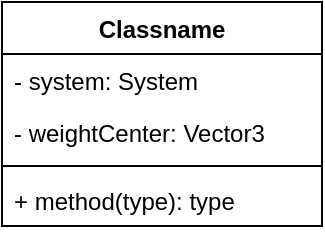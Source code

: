 <mxfile version="13.6.5" pages="2">
    <diagram id="exn9D95jNHyNveebr-l9" name="Page-1">
        <mxGraphModel dx="380" dy="183" grid="1" gridSize="10" guides="1" tooltips="1" connect="1" arrows="1" fold="1" page="1" pageScale="1" pageWidth="827" pageHeight="1169" math="0" shadow="0">
            <root>
                <mxCell id="0"/>
                <mxCell id="1" parent="0"/>
                <mxCell id="2" value="Classname" style="swimlane;fontStyle=1;align=center;verticalAlign=top;childLayout=stackLayout;horizontal=1;startSize=26;horizontalStack=0;resizeParent=1;resizeParentMax=0;resizeLast=0;collapsible=1;marginBottom=0;" vertex="1" parent="1">
                    <mxGeometry x="270" y="140" width="160" height="112" as="geometry"/>
                </mxCell>
                <mxCell id="3" value="- system: System" style="text;strokeColor=none;fillColor=none;align=left;verticalAlign=top;spacingLeft=4;spacingRight=4;overflow=hidden;rotatable=0;points=[[0,0.5],[1,0.5]];portConstraint=eastwest;" vertex="1" parent="2">
                    <mxGeometry y="26" width="160" height="26" as="geometry"/>
                </mxCell>
                <mxCell id="6" value="- weightCenter: Vector3" style="text;strokeColor=none;fillColor=none;align=left;verticalAlign=top;spacingLeft=4;spacingRight=4;overflow=hidden;rotatable=0;points=[[0,0.5],[1,0.5]];portConstraint=eastwest;" vertex="1" parent="2">
                    <mxGeometry y="52" width="160" height="26" as="geometry"/>
                </mxCell>
                <mxCell id="4" value="" style="line;strokeWidth=1;fillColor=none;align=left;verticalAlign=middle;spacingTop=-1;spacingLeft=3;spacingRight=3;rotatable=0;labelPosition=right;points=[];portConstraint=eastwest;" vertex="1" parent="2">
                    <mxGeometry y="78" width="160" height="8" as="geometry"/>
                </mxCell>
                <mxCell id="5" value="+ method(type): type" style="text;strokeColor=none;fillColor=none;align=left;verticalAlign=top;spacingLeft=4;spacingRight=4;overflow=hidden;rotatable=0;points=[[0,0.5],[1,0.5]];portConstraint=eastwest;" vertex="1" parent="2">
                    <mxGeometry y="86" width="160" height="26" as="geometry"/>
                </mxCell>
            </root>
        </mxGraphModel>
    </diagram>
    <diagram id="iE9Q7EgRRRHPWen0aIjd" name="object">
        <mxGraphModel dx="380" dy="226" grid="1" gridSize="10" guides="1" tooltips="1" connect="1" arrows="1" fold="1" page="1" pageScale="1" pageWidth="827" pageHeight="1169" math="0" shadow="0">
            <root>
                <mxCell id="F4oK7eHRLu9qCu0cn15Q-0"/>
                <mxCell id="F4oK7eHRLu9qCu0cn15Q-1" parent="F4oK7eHRLu9qCu0cn15Q-0"/>
                <mxCell id="F4oK7eHRLu9qCu0cn15Q-2" value="&lt;p style=&quot;margin: 0px ; margin-top: 4px ; text-align: center ; text-decoration: underline&quot;&gt;&lt;b&gt;Atomic: Mesh&lt;/b&gt;&lt;/p&gt;&lt;hr&gt;&lt;p style=&quot;margin: 0px ; margin-left: 8px&quot;&gt;name: string&lt;/p&gt;" style="verticalAlign=top;align=left;overflow=fill;fontSize=12;fontFamily=Helvetica;html=1;" vertex="1" parent="F4oK7eHRLu9qCu0cn15Q-1">
                    <mxGeometry x="190" y="370" width="160" height="90" as="geometry"/>
                </mxCell>
                <mxCell id="F4oK7eHRLu9qCu0cn15Q-14" style="edgeStyle=orthogonalEdgeStyle;rounded=0;orthogonalLoop=1;jettySize=auto;html=1;entryX=0.5;entryY=1;entryDx=0;entryDy=0;" edge="1" parent="F4oK7eHRLu9qCu0cn15Q-1" source="F4oK7eHRLu9qCu0cn15Q-4" target="F4oK7eHRLu9qCu0cn15Q-13">
                    <mxGeometry relative="1" as="geometry"/>
                </mxCell>
                <mxCell id="F4oK7eHRLu9qCu0cn15Q-4" value="&lt;p style=&quot;margin: 0px ; margin-top: 4px ; text-align: center ; text-decoration: underline&quot;&gt;&lt;b&gt;gatomics: Group&lt;/b&gt;&lt;/p&gt;&lt;hr&gt;&lt;p style=&quot;margin: 0px ; margin-left: 8px&quot;&gt;field1 = value1&lt;br&gt;field2 = value2&lt;br&gt;field3 = value3&lt;/p&gt;" style="verticalAlign=top;align=left;overflow=fill;fontSize=12;fontFamily=Helvetica;html=1;" vertex="1" parent="F4oK7eHRLu9qCu0cn15Q-1">
                    <mxGeometry x="190" y="220" width="160" height="90" as="geometry"/>
                </mxCell>
                <mxCell id="F4oK7eHRLu9qCu0cn15Q-5" style="edgeStyle=orthogonalEdgeStyle;rounded=0;orthogonalLoop=1;jettySize=auto;html=1;entryX=0.5;entryY=1;entryDx=0;entryDy=0;" edge="1" parent="F4oK7eHRLu9qCu0cn15Q-1" source="F4oK7eHRLu9qCu0cn15Q-2" target="F4oK7eHRLu9qCu0cn15Q-4">
                    <mxGeometry relative="1" as="geometry">
                        <Array as="points">
                            <mxPoint x="270" y="310"/>
                        </Array>
                    </mxGeometry>
                </mxCell>
                <mxCell id="F4oK7eHRLu9qCu0cn15Q-6" value="0. *" style="edgeLabel;html=1;align=center;verticalAlign=middle;resizable=0;points=[];" vertex="1" connectable="0" parent="F4oK7eHRLu9qCu0cn15Q-5">
                    <mxGeometry x="0.278" relative="1" as="geometry">
                        <mxPoint x="-10" y="28.29" as="offset"/>
                    </mxGeometry>
                </mxCell>
                <mxCell id="F4oK7eHRLu9qCu0cn15Q-7" value="1" style="edgeLabel;html=1;align=center;verticalAlign=middle;resizable=0;points=[];" vertex="1" connectable="0" parent="F4oK7eHRLu9qCu0cn15Q-5">
                    <mxGeometry x="0.111" y="1" relative="1" as="geometry">
                        <mxPoint x="-9" y="-16.86" as="offset"/>
                    </mxGeometry>
                </mxCell>
                <mxCell id="F4oK7eHRLu9qCu0cn15Q-10" style="edgeStyle=orthogonalEdgeStyle;rounded=0;orthogonalLoop=1;jettySize=auto;html=1;entryX=0.5;entryY=1;entryDx=0;entryDy=0;" edge="1" parent="F4oK7eHRLu9qCu0cn15Q-1" source="F4oK7eHRLu9qCu0cn15Q-8" target="F4oK7eHRLu9qCu0cn15Q-9">
                    <mxGeometry relative="1" as="geometry"/>
                </mxCell>
                <mxCell id="F4oK7eHRLu9qCu0cn15Q-11" value="1" style="edgeLabel;html=1;align=center;verticalAlign=middle;resizable=0;points=[];" vertex="1" connectable="0" parent="F4oK7eHRLu9qCu0cn15Q-10">
                    <mxGeometry x="0.23" y="-1" relative="1" as="geometry">
                        <mxPoint x="-11" y="-13.06" as="offset"/>
                    </mxGeometry>
                </mxCell>
                <mxCell id="F4oK7eHRLu9qCu0cn15Q-12" value="*" style="edgeLabel;html=1;align=center;verticalAlign=middle;resizable=0;points=[];" vertex="1" connectable="0" parent="F4oK7eHRLu9qCu0cn15Q-10">
                    <mxGeometry x="-0.246" relative="1" as="geometry">
                        <mxPoint x="-10" y="12.5" as="offset"/>
                    </mxGeometry>
                </mxCell>
                <mxCell id="F4oK7eHRLu9qCu0cn15Q-8" value="&lt;p style=&quot;margin: 0px ; margin-top: 4px ; text-align: center ; text-decoration: underline&quot;&gt;&lt;b&gt;Bond: Mesh&lt;/b&gt;&lt;/p&gt;&lt;hr&gt;&lt;p style=&quot;margin: 0px ; margin-left: 8px&quot;&gt;name: string&lt;/p&gt;" style="verticalAlign=top;align=left;overflow=fill;fontSize=12;fontFamily=Helvetica;html=1;" vertex="1" parent="F4oK7eHRLu9qCu0cn15Q-1">
                    <mxGeometry x="420" y="370" width="160" height="90" as="geometry"/>
                </mxCell>
                <mxCell id="F4oK7eHRLu9qCu0cn15Q-15" style="edgeStyle=orthogonalEdgeStyle;rounded=0;orthogonalLoop=1;jettySize=auto;html=1;entryX=0.5;entryY=1;entryDx=0;entryDy=0;" edge="1" parent="F4oK7eHRLu9qCu0cn15Q-1" source="F4oK7eHRLu9qCu0cn15Q-9" target="F4oK7eHRLu9qCu0cn15Q-13">
                    <mxGeometry relative="1" as="geometry"/>
                </mxCell>
                <mxCell id="F4oK7eHRLu9qCu0cn15Q-9" value="&lt;p style=&quot;margin: 0px ; margin-top: 4px ; text-align: center ; text-decoration: underline&quot;&gt;&lt;b&gt;gbonds: Group&lt;/b&gt;&lt;/p&gt;&lt;hr&gt;&lt;p style=&quot;margin: 0px ; margin-left: 8px&quot;&gt;field1 = value1&lt;br&gt;field2 = value2&lt;br&gt;field3 = value3&lt;/p&gt;" style="verticalAlign=top;align=left;overflow=fill;fontSize=12;fontFamily=Helvetica;html=1;" vertex="1" parent="F4oK7eHRLu9qCu0cn15Q-1">
                    <mxGeometry x="420" y="220" width="160" height="90" as="geometry"/>
                </mxCell>
                <mxCell id="F4oK7eHRLu9qCu0cn15Q-13" value="&lt;p style=&quot;margin: 0px ; margin-top: 4px ; text-align: center ; text-decoration: underline&quot;&gt;&lt;b&gt;scene : Scene&lt;/b&gt;&lt;/p&gt;&lt;hr&gt;&lt;p style=&quot;margin: 0px ; margin-left: 8px&quot;&gt;field1 = value1&lt;br&gt;field2 = value2&lt;br&gt;field3 = value3&lt;/p&gt;" style="verticalAlign=top;align=left;overflow=fill;fontSize=12;fontFamily=Helvetica;html=1;" vertex="1" parent="F4oK7eHRLu9qCu0cn15Q-1">
                    <mxGeometry x="290" y="40" width="160" height="90" as="geometry"/>
                </mxCell>
            </root>
        </mxGraphModel>
    </diagram>
</mxfile>